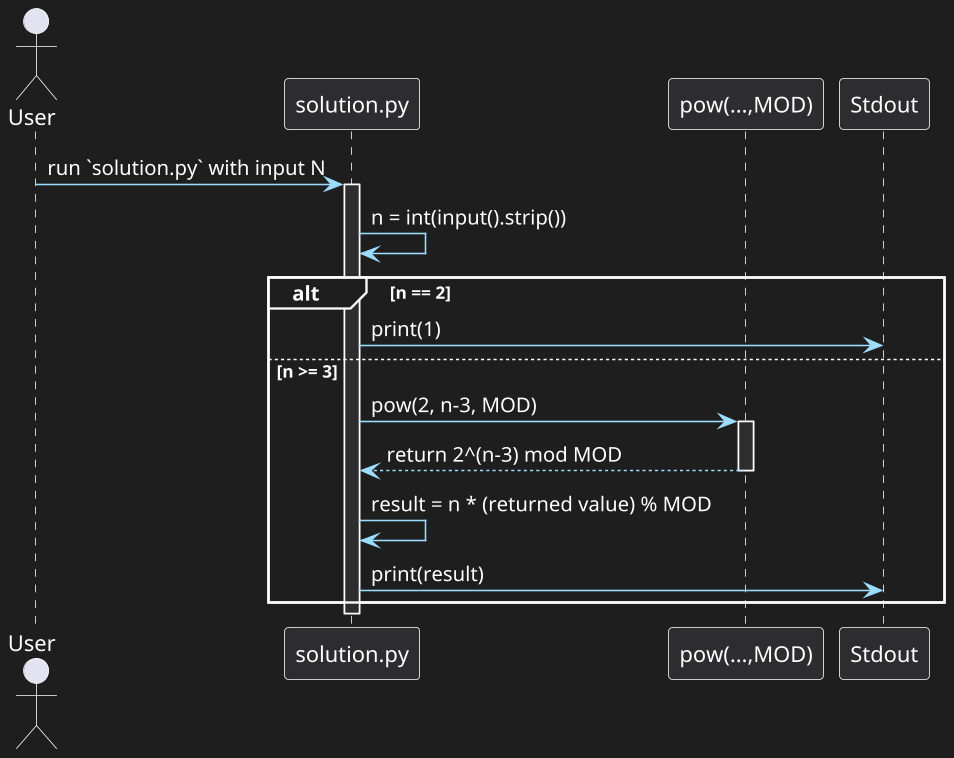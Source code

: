 @startuml Sequence Diagram

skinparam BackgroundColor #1e1e1e
skinparam DefaultFontColor #ffffff
skinparam DefaultFontName "SF Pro Display"
skinparam dpi 150

skinparam SequenceArrowColor #9cdcfe
skinparam SequenceParticipantBorderColor #ffffff
skinparam SequenceParticipantBackgroundColor #2d2d30
skinparam SequenceParticipantFontColor #ffffff

skinparam SequenceLifeLineBorderColor #ffffff
skinparam SequenceLifeLineBackgroundColor #2d2d30
skinparam SequenceLifeLineFontColor #ffffff

skinparam SequenceNoteBackgroundColor #3f3f46
skinparam SequenceNoteBorderColor #ffffff

skinparam SequenceDividerBackgroundColor #272727
skinparam SequenceDividerBorderColor #ffffff

skinparam SequenceGroupBackgroundColor #1e1e1e
skinparam SequenceGroupBorderColor #ffffff

skinparam ActorBorderColor #ffffff

actor User
participant "solution.py" as S
participant "pow(...,MOD)" as P
participant Stdout

User -> S: run `solution.py` with input N
activate S

S -> S: n = int(input().strip())
alt n == 2
    S -> Stdout: print(1)
else n >= 3
    S -> P: pow(2, n-3, MOD)
    activate P
    P --> S: return 2^(n-3) mod MOD
    deactivate P

    S -> S: result = n * (returned value) % MOD
    S -> Stdout: print(result)
end

deactivate S
@enduml
